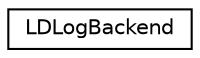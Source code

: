 digraph "Graphical Class Hierarchy"
{
 // LATEX_PDF_SIZE
  edge [fontname="Helvetica",fontsize="10",labelfontname="Helvetica",labelfontsize="10"];
  node [fontname="Helvetica",fontsize="10",shape=record];
  rankdir="LR";
  Node0 [label="LDLogBackend",height=0.2,width=0.4,color="black", fillcolor="white", style="filled",URL="$structLDLogBackend.html",tooltip=" "];
}
